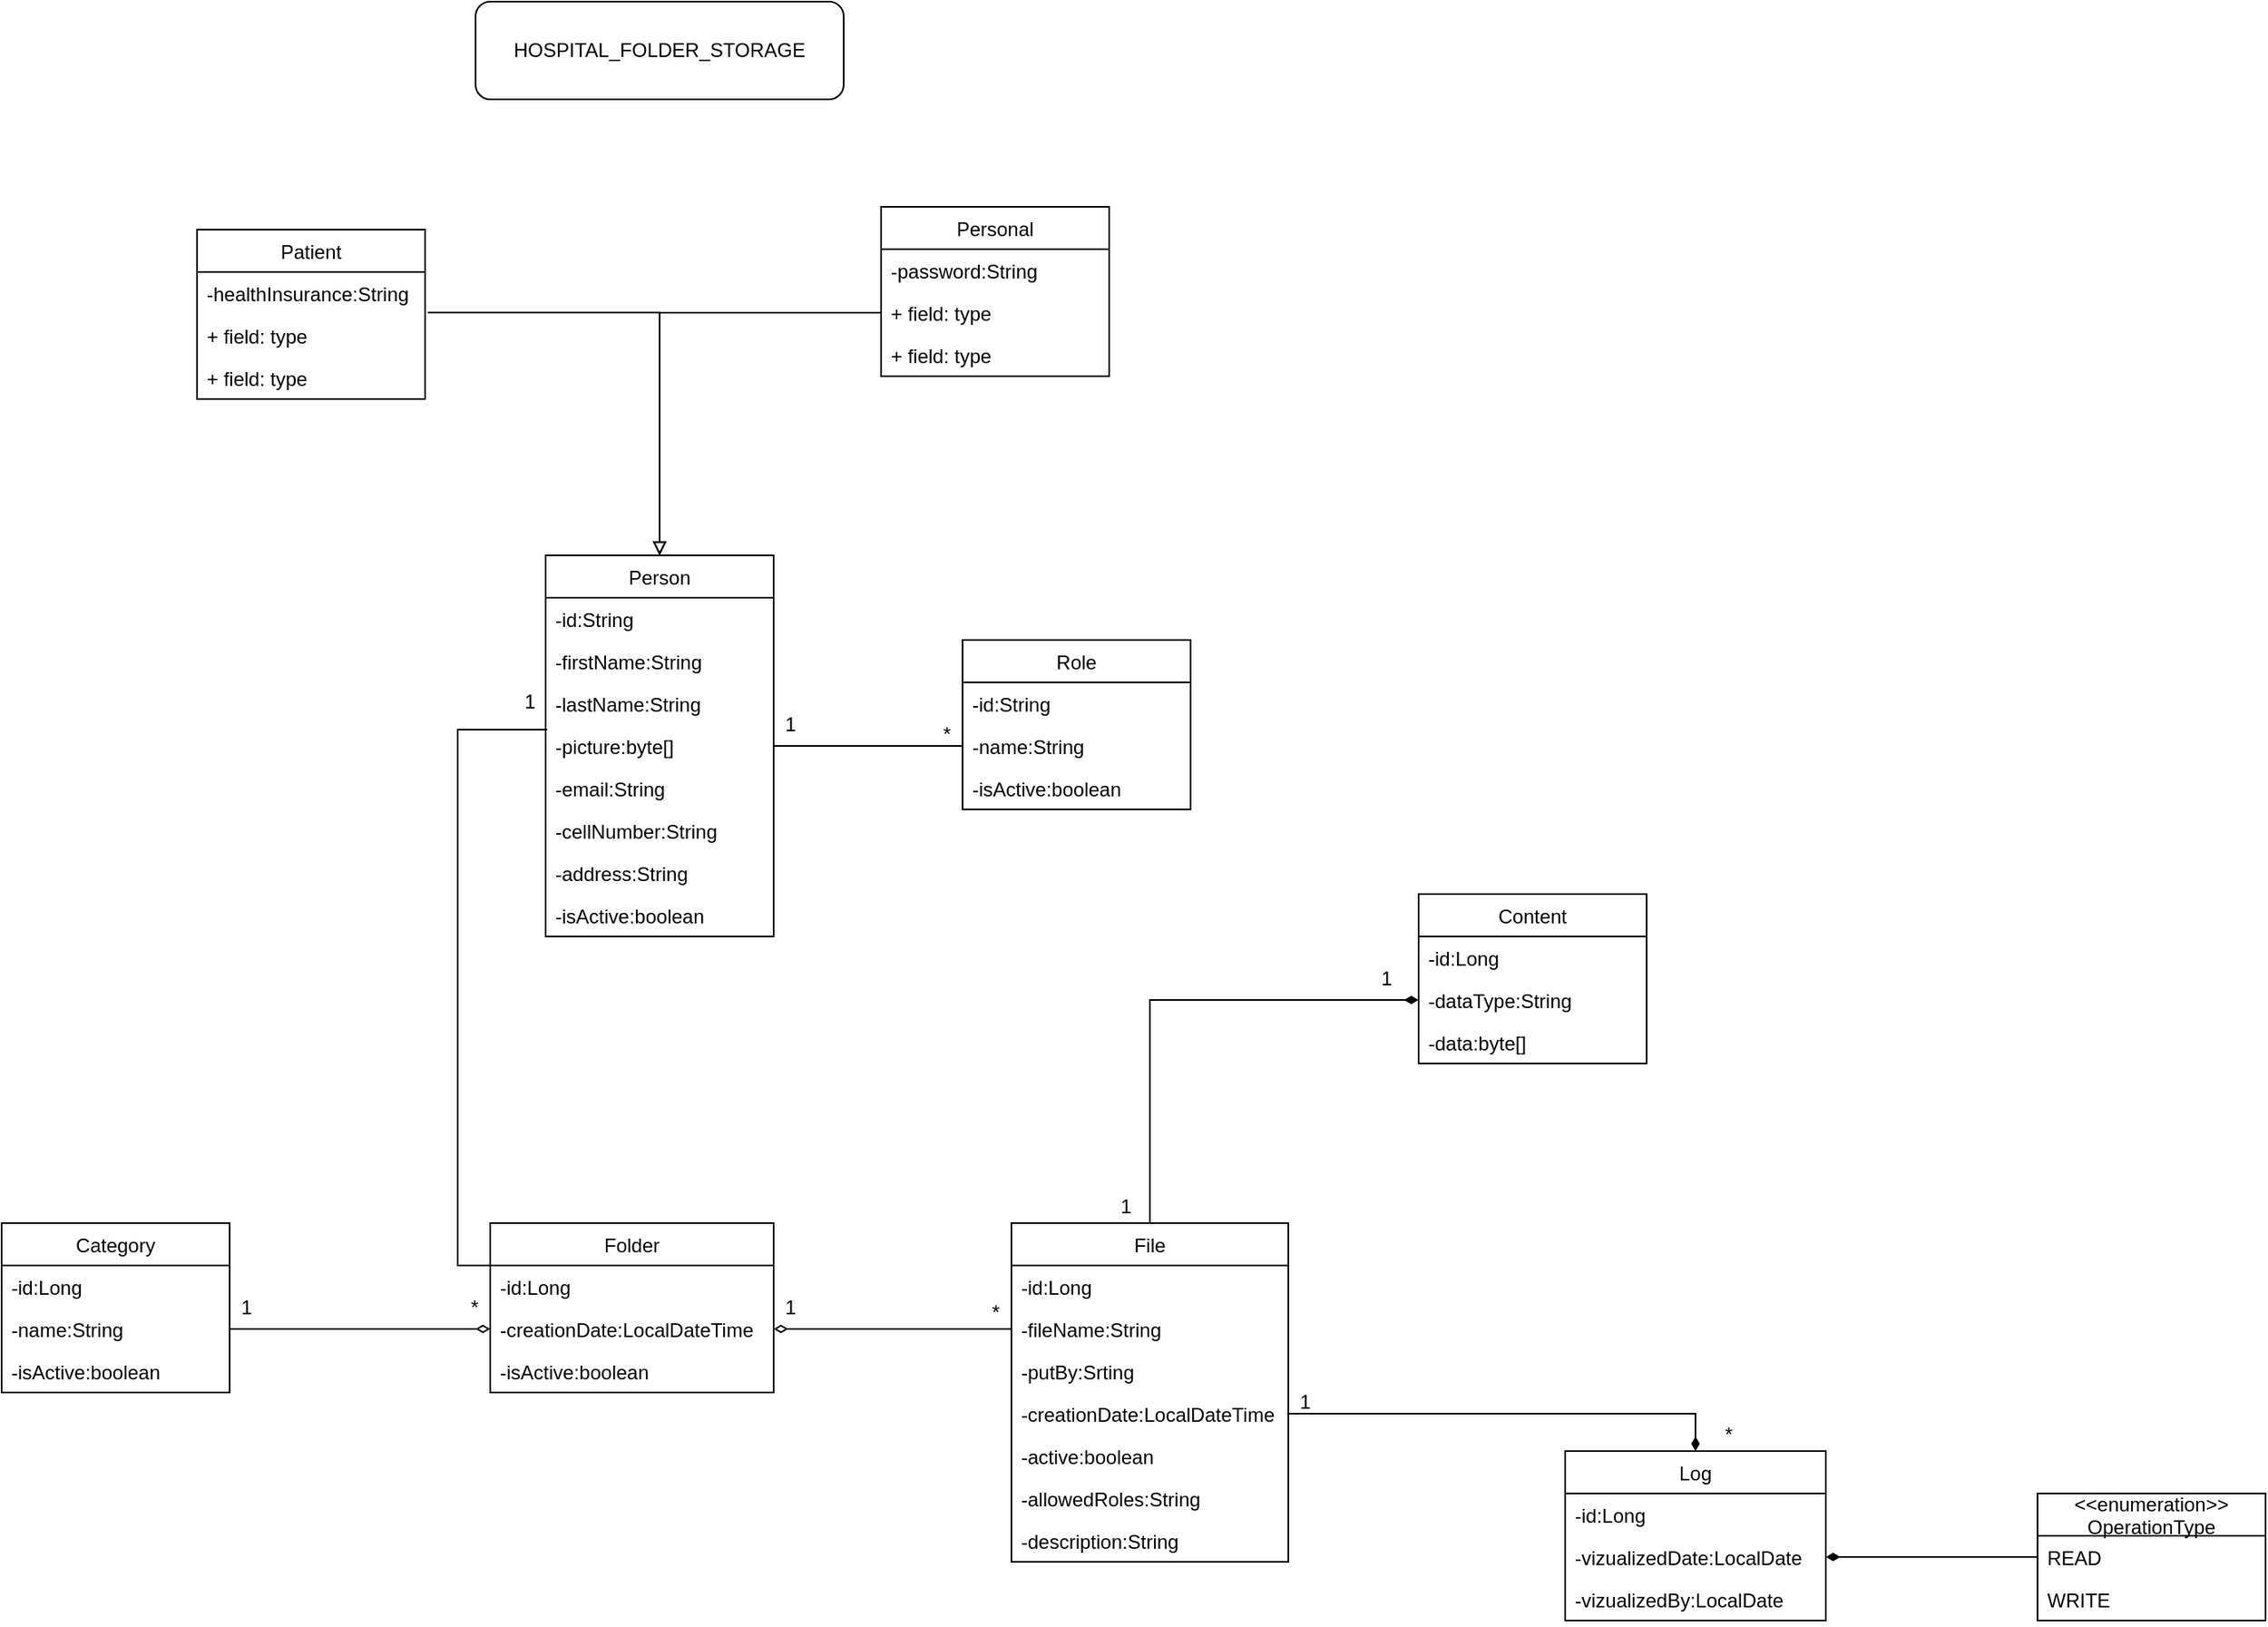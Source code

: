 <mxfile version="15.2.9" type="device"><diagram id="mYhvTBaQMrtO4AwDiD4-" name="Page-1"><mxGraphModel dx="1422" dy="1931" grid="1" gridSize="10" guides="1" tooltips="1" connect="1" arrows="1" fold="1" page="1" pageScale="1" pageWidth="827" pageHeight="1169" math="0" shadow="0"><root><mxCell id="0"/><mxCell id="1" parent="0"/><mxCell id="FoHv42QFHTNi0mdNHc5V-33" style="edgeStyle=orthogonalEdgeStyle;rounded=0;orthogonalLoop=1;jettySize=auto;html=1;exitX=0.5;exitY=0;exitDx=0;exitDy=0;endArrow=none;endFill=0;entryX=1.012;entryY=-0.043;entryDx=0;entryDy=0;entryPerimeter=0;startArrow=block;startFill=0;" parent="1" source="FoHv42QFHTNi0mdNHc5V-1" target="FoHv42QFHTNi0mdNHc5V-26" edge="1"><mxGeometry relative="1" as="geometry"/></mxCell><mxCell id="FoHv42QFHTNi0mdNHc5V-34" style="edgeStyle=orthogonalEdgeStyle;rounded=0;orthogonalLoop=1;jettySize=auto;html=1;exitX=0.5;exitY=0;exitDx=0;exitDy=0;endArrow=none;endFill=0;startArrow=block;startFill=0;" parent="1" source="FoHv42QFHTNi0mdNHc5V-1" target="FoHv42QFHTNi0mdNHc5V-30" edge="1"><mxGeometry relative="1" as="geometry"/></mxCell><mxCell id="FoHv42QFHTNi0mdNHc5V-1" value="Person" style="swimlane;fontStyle=0;childLayout=stackLayout;horizontal=1;startSize=26;fillColor=none;horizontalStack=0;resizeParent=1;resizeParentMax=0;resizeLast=0;collapsible=1;marginBottom=0;" parent="1" vertex="1"><mxGeometry x="344" y="110" width="140" height="234" as="geometry"/></mxCell><mxCell id="N-2YWsaIi4fUGotqFRlG-1" value="-id:String" style="text;strokeColor=none;fillColor=none;align=left;verticalAlign=top;spacingLeft=4;spacingRight=4;overflow=hidden;rotatable=0;points=[[0,0.5],[1,0.5]];portConstraint=eastwest;" parent="FoHv42QFHTNi0mdNHc5V-1" vertex="1"><mxGeometry y="26" width="140" height="26" as="geometry"/></mxCell><mxCell id="FoHv42QFHTNi0mdNHc5V-2" value="-firstName:String" style="text;strokeColor=none;fillColor=none;align=left;verticalAlign=top;spacingLeft=4;spacingRight=4;overflow=hidden;rotatable=0;points=[[0,0.5],[1,0.5]];portConstraint=eastwest;" parent="FoHv42QFHTNi0mdNHc5V-1" vertex="1"><mxGeometry y="52" width="140" height="26" as="geometry"/></mxCell><mxCell id="FoHv42QFHTNi0mdNHc5V-3" value="-lastName:String" style="text;strokeColor=none;fillColor=none;align=left;verticalAlign=top;spacingLeft=4;spacingRight=4;overflow=hidden;rotatable=0;points=[[0,0.5],[1,0.5]];portConstraint=eastwest;" parent="FoHv42QFHTNi0mdNHc5V-1" vertex="1"><mxGeometry y="78" width="140" height="26" as="geometry"/></mxCell><mxCell id="FoHv42QFHTNi0mdNHc5V-47" value="-picture:byte[]" style="text;strokeColor=none;fillColor=none;align=left;verticalAlign=top;spacingLeft=4;spacingRight=4;overflow=hidden;rotatable=0;points=[[0,0.5],[1,0.5]];portConstraint=eastwest;" parent="FoHv42QFHTNi0mdNHc5V-1" vertex="1"><mxGeometry y="104" width="140" height="26" as="geometry"/></mxCell><mxCell id="FoHv42QFHTNi0mdNHc5V-4" value="-email:String" style="text;strokeColor=none;fillColor=none;align=left;verticalAlign=top;spacingLeft=4;spacingRight=4;overflow=hidden;rotatable=0;points=[[0,0.5],[1,0.5]];portConstraint=eastwest;" parent="FoHv42QFHTNi0mdNHc5V-1" vertex="1"><mxGeometry y="130" width="140" height="26" as="geometry"/></mxCell><mxCell id="FoHv42QFHTNi0mdNHc5V-48" value="-cellNumber:String" style="text;strokeColor=none;fillColor=none;align=left;verticalAlign=top;spacingLeft=4;spacingRight=4;overflow=hidden;rotatable=0;points=[[0,0.5],[1,0.5]];portConstraint=eastwest;" parent="FoHv42QFHTNi0mdNHc5V-1" vertex="1"><mxGeometry y="156" width="140" height="26" as="geometry"/></mxCell><mxCell id="FoHv42QFHTNi0mdNHc5V-49" value="-address:String" style="text;strokeColor=none;fillColor=none;align=left;verticalAlign=top;spacingLeft=4;spacingRight=4;overflow=hidden;rotatable=0;points=[[0,0.5],[1,0.5]];portConstraint=eastwest;" parent="FoHv42QFHTNi0mdNHc5V-1" vertex="1"><mxGeometry y="182" width="140" height="26" as="geometry"/></mxCell><mxCell id="ATRMmaOuhMUMuTFutqJZ-7" value="-isActive:boolean" style="text;strokeColor=none;fillColor=none;align=left;verticalAlign=top;spacingLeft=4;spacingRight=4;overflow=hidden;rotatable=0;points=[[0,0.5],[1,0.5]];portConstraint=eastwest;" vertex="1" parent="FoHv42QFHTNi0mdNHc5V-1"><mxGeometry y="208" width="140" height="26" as="geometry"/></mxCell><mxCell id="FoHv42QFHTNi0mdNHc5V-9" style="edgeStyle=orthogonalEdgeStyle;rounded=0;orthogonalLoop=1;jettySize=auto;html=1;exitX=0;exitY=0.25;exitDx=0;exitDy=0;entryX=0.007;entryY=1.115;entryDx=0;entryDy=0;entryPerimeter=0;endArrow=none;endFill=0;" parent="1" source="FoHv42QFHTNi0mdNHc5V-5" target="FoHv42QFHTNi0mdNHc5V-3" edge="1"><mxGeometry relative="1" as="geometry"/></mxCell><mxCell id="FoHv42QFHTNi0mdNHc5V-5" value="Folder" style="swimlane;fontStyle=0;childLayout=stackLayout;horizontal=1;startSize=26;fillColor=none;horizontalStack=0;resizeParent=1;resizeParentMax=0;resizeLast=0;collapsible=1;marginBottom=0;" parent="1" vertex="1"><mxGeometry x="310" y="520" width="174" height="104" as="geometry"/></mxCell><mxCell id="FoHv42QFHTNi0mdNHc5V-6" value="-id:Long" style="text;strokeColor=none;fillColor=none;align=left;verticalAlign=top;spacingLeft=4;spacingRight=4;overflow=hidden;rotatable=0;points=[[0,0.5],[1,0.5]];portConstraint=eastwest;" parent="FoHv42QFHTNi0mdNHc5V-5" vertex="1"><mxGeometry y="26" width="174" height="26" as="geometry"/></mxCell><mxCell id="FoHv42QFHTNi0mdNHc5V-7" value="-creationDate:LocalDateTime" style="text;strokeColor=none;fillColor=none;align=left;verticalAlign=top;spacingLeft=4;spacingRight=4;overflow=hidden;rotatable=0;points=[[0,0.5],[1,0.5]];portConstraint=eastwest;" parent="FoHv42QFHTNi0mdNHc5V-5" vertex="1"><mxGeometry y="52" width="174" height="26" as="geometry"/></mxCell><mxCell id="FoHv42QFHTNi0mdNHc5V-8" value="-isActive:boolean" style="text;strokeColor=none;fillColor=none;align=left;verticalAlign=top;spacingLeft=4;spacingRight=4;overflow=hidden;rotatable=0;points=[[0,0.5],[1,0.5]];portConstraint=eastwest;" parent="FoHv42QFHTNi0mdNHc5V-5" vertex="1"><mxGeometry y="78" width="174" height="26" as="geometry"/></mxCell><mxCell id="FoHv42QFHTNi0mdNHc5V-10" value="Category" style="swimlane;fontStyle=0;childLayout=stackLayout;horizontal=1;startSize=26;fillColor=none;horizontalStack=0;resizeParent=1;resizeParentMax=0;resizeLast=0;collapsible=1;marginBottom=0;" parent="1" vertex="1"><mxGeometry x="10" y="520" width="140" height="104" as="geometry"/></mxCell><mxCell id="FoHv42QFHTNi0mdNHc5V-11" value="-id:Long" style="text;strokeColor=none;fillColor=none;align=left;verticalAlign=top;spacingLeft=4;spacingRight=4;overflow=hidden;rotatable=0;points=[[0,0.5],[1,0.5]];portConstraint=eastwest;" parent="FoHv42QFHTNi0mdNHc5V-10" vertex="1"><mxGeometry y="26" width="140" height="26" as="geometry"/></mxCell><mxCell id="FoHv42QFHTNi0mdNHc5V-12" value="-name:String" style="text;strokeColor=none;fillColor=none;align=left;verticalAlign=top;spacingLeft=4;spacingRight=4;overflow=hidden;rotatable=0;points=[[0,0.5],[1,0.5]];portConstraint=eastwest;" parent="FoHv42QFHTNi0mdNHc5V-10" vertex="1"><mxGeometry y="52" width="140" height="26" as="geometry"/></mxCell><mxCell id="ATRMmaOuhMUMuTFutqJZ-8" value="-isActive:boolean" style="text;strokeColor=none;fillColor=none;align=left;verticalAlign=top;spacingLeft=4;spacingRight=4;overflow=hidden;rotatable=0;points=[[0,0.5],[1,0.5]];portConstraint=eastwest;" vertex="1" parent="FoHv42QFHTNi0mdNHc5V-10"><mxGeometry y="78" width="140" height="26" as="geometry"/></mxCell><mxCell id="FoHv42QFHTNi0mdNHc5V-15" style="edgeStyle=orthogonalEdgeStyle;rounded=0;orthogonalLoop=1;jettySize=auto;html=1;endArrow=none;endFill=0;startArrow=diamondThin;startFill=0;" parent="1" source="FoHv42QFHTNi0mdNHc5V-7" target="FoHv42QFHTNi0mdNHc5V-12" edge="1"><mxGeometry relative="1" as="geometry"/></mxCell><mxCell id="FoHv42QFHTNi0mdNHc5V-16" value="1" style="text;html=1;align=center;verticalAlign=middle;resizable=0;points=[];autosize=1;strokeColor=none;" parent="1" vertex="1"><mxGeometry x="324" y="190" width="20" height="20" as="geometry"/></mxCell><mxCell id="FoHv42QFHTNi0mdNHc5V-18" value="*" style="text;html=1;align=center;verticalAlign=middle;resizable=0;points=[];autosize=1;strokeColor=none;" parent="1" vertex="1"><mxGeometry x="290" y="562" width="20" height="20" as="geometry"/></mxCell><mxCell id="FoHv42QFHTNi0mdNHc5V-19" value="1" style="text;html=1;align=center;verticalAlign=middle;resizable=0;points=[];autosize=1;strokeColor=none;" parent="1" vertex="1"><mxGeometry x="150" y="562" width="20" height="20" as="geometry"/></mxCell><mxCell id="FoHv42QFHTNi0mdNHc5V-24" value="Patient" style="swimlane;fontStyle=0;childLayout=stackLayout;horizontal=1;startSize=26;fillColor=none;horizontalStack=0;resizeParent=1;resizeParentMax=0;resizeLast=0;collapsible=1;marginBottom=0;" parent="1" vertex="1"><mxGeometry x="130" y="-90" width="140" height="104" as="geometry"/></mxCell><mxCell id="FoHv42QFHTNi0mdNHc5V-25" value="-healthInsurance:String" style="text;strokeColor=none;fillColor=none;align=left;verticalAlign=top;spacingLeft=4;spacingRight=4;overflow=hidden;rotatable=0;points=[[0,0.5],[1,0.5]];portConstraint=eastwest;" parent="FoHv42QFHTNi0mdNHc5V-24" vertex="1"><mxGeometry y="26" width="140" height="26" as="geometry"/></mxCell><mxCell id="FoHv42QFHTNi0mdNHc5V-26" value="+ field: type" style="text;strokeColor=none;fillColor=none;align=left;verticalAlign=top;spacingLeft=4;spacingRight=4;overflow=hidden;rotatable=0;points=[[0,0.5],[1,0.5]];portConstraint=eastwest;" parent="FoHv42QFHTNi0mdNHc5V-24" vertex="1"><mxGeometry y="52" width="140" height="26" as="geometry"/></mxCell><mxCell id="FoHv42QFHTNi0mdNHc5V-27" value="+ field: type" style="text;strokeColor=none;fillColor=none;align=left;verticalAlign=top;spacingLeft=4;spacingRight=4;overflow=hidden;rotatable=0;points=[[0,0.5],[1,0.5]];portConstraint=eastwest;" parent="FoHv42QFHTNi0mdNHc5V-24" vertex="1"><mxGeometry y="78" width="140" height="26" as="geometry"/></mxCell><mxCell id="FoHv42QFHTNi0mdNHc5V-28" value="Personal" style="swimlane;fontStyle=0;childLayout=stackLayout;horizontal=1;startSize=26;fillColor=none;horizontalStack=0;resizeParent=1;resizeParentMax=0;resizeLast=0;collapsible=1;marginBottom=0;" parent="1" vertex="1"><mxGeometry x="550" y="-104" width="140" height="104" as="geometry"/></mxCell><mxCell id="FoHv42QFHTNi0mdNHc5V-29" value="-password:String" style="text;strokeColor=none;fillColor=none;align=left;verticalAlign=top;spacingLeft=4;spacingRight=4;overflow=hidden;rotatable=0;points=[[0,0.5],[1,0.5]];portConstraint=eastwest;" parent="FoHv42QFHTNi0mdNHc5V-28" vertex="1"><mxGeometry y="26" width="140" height="26" as="geometry"/></mxCell><mxCell id="FoHv42QFHTNi0mdNHc5V-30" value="+ field: type" style="text;strokeColor=none;fillColor=none;align=left;verticalAlign=top;spacingLeft=4;spacingRight=4;overflow=hidden;rotatable=0;points=[[0,0.5],[1,0.5]];portConstraint=eastwest;" parent="FoHv42QFHTNi0mdNHc5V-28" vertex="1"><mxGeometry y="52" width="140" height="26" as="geometry"/></mxCell><mxCell id="FoHv42QFHTNi0mdNHc5V-31" value="+ field: type" style="text;strokeColor=none;fillColor=none;align=left;verticalAlign=top;spacingLeft=4;spacingRight=4;overflow=hidden;rotatable=0;points=[[0,0.5],[1,0.5]];portConstraint=eastwest;" parent="FoHv42QFHTNi0mdNHc5V-28" vertex="1"><mxGeometry y="78" width="140" height="26" as="geometry"/></mxCell><mxCell id="FoHv42QFHTNi0mdNHc5V-35" value="HOSPITAL_FOLDER_STORAGE" style="rounded=1;whiteSpace=wrap;html=1;" parent="1" vertex="1"><mxGeometry x="301" y="-230" width="226" height="60" as="geometry"/></mxCell><mxCell id="N-2YWsaIi4fUGotqFRlG-17" style="edgeStyle=orthogonalEdgeStyle;rounded=0;orthogonalLoop=1;jettySize=auto;html=1;entryX=0;entryY=0.5;entryDx=0;entryDy=0;endArrow=diamondThin;endFill=1;" parent="1" source="FoHv42QFHTNi0mdNHc5V-36" target="N-2YWsaIi4fUGotqFRlG-15" edge="1"><mxGeometry relative="1" as="geometry"/></mxCell><mxCell id="FoHv42QFHTNi0mdNHc5V-36" value="File" style="swimlane;fontStyle=0;childLayout=stackLayout;horizontal=1;startSize=26;fillColor=none;horizontalStack=0;resizeParent=1;resizeParentMax=0;resizeLast=0;collapsible=1;marginBottom=0;" parent="1" vertex="1"><mxGeometry x="630" y="520" width="170" height="208" as="geometry"/></mxCell><mxCell id="FoHv42QFHTNi0mdNHc5V-37" value="-id:Long" style="text;strokeColor=none;fillColor=none;align=left;verticalAlign=top;spacingLeft=4;spacingRight=4;overflow=hidden;rotatable=0;points=[[0,0.5],[1,0.5]];portConstraint=eastwest;" parent="FoHv42QFHTNi0mdNHc5V-36" vertex="1"><mxGeometry y="26" width="170" height="26" as="geometry"/></mxCell><mxCell id="FoHv42QFHTNi0mdNHc5V-38" value="-fileName:String" style="text;strokeColor=none;fillColor=none;align=left;verticalAlign=top;spacingLeft=4;spacingRight=4;overflow=hidden;rotatable=0;points=[[0,0.5],[1,0.5]];portConstraint=eastwest;" parent="FoHv42QFHTNi0mdNHc5V-36" vertex="1"><mxGeometry y="52" width="170" height="26" as="geometry"/></mxCell><mxCell id="FoHv42QFHTNi0mdNHc5V-39" value="-putBy:Srting" style="text;strokeColor=none;fillColor=none;align=left;verticalAlign=top;spacingLeft=4;spacingRight=4;overflow=hidden;rotatable=0;points=[[0,0.5],[1,0.5]];portConstraint=eastwest;" parent="FoHv42QFHTNi0mdNHc5V-36" vertex="1"><mxGeometry y="78" width="170" height="26" as="geometry"/></mxCell><mxCell id="FoHv42QFHTNi0mdNHc5V-52" value="-creationDate:LocalDateTime" style="text;strokeColor=none;fillColor=none;align=left;verticalAlign=top;spacingLeft=4;spacingRight=4;overflow=hidden;rotatable=0;points=[[0,0.5],[1,0.5]];portConstraint=eastwest;" parent="FoHv42QFHTNi0mdNHc5V-36" vertex="1"><mxGeometry y="104" width="170" height="26" as="geometry"/></mxCell><mxCell id="FoHv42QFHTNi0mdNHc5V-43" value="-active:boolean" style="text;strokeColor=none;fillColor=none;align=left;verticalAlign=top;spacingLeft=4;spacingRight=4;overflow=hidden;rotatable=0;points=[[0,0.5],[1,0.5]];portConstraint=eastwest;" parent="FoHv42QFHTNi0mdNHc5V-36" vertex="1"><mxGeometry y="130" width="170" height="26" as="geometry"/></mxCell><mxCell id="ATRMmaOuhMUMuTFutqJZ-1" value="-allowedRoles:String" style="text;strokeColor=none;fillColor=none;align=left;verticalAlign=top;spacingLeft=4;spacingRight=4;overflow=hidden;rotatable=0;points=[[0,0.5],[1,0.5]];portConstraint=eastwest;" vertex="1" parent="FoHv42QFHTNi0mdNHc5V-36"><mxGeometry y="156" width="170" height="26" as="geometry"/></mxCell><mxCell id="ATRMmaOuhMUMuTFutqJZ-12" value="-description:String" style="text;strokeColor=none;fillColor=none;align=left;verticalAlign=top;spacingLeft=4;spacingRight=4;overflow=hidden;rotatable=0;points=[[0,0.5],[1,0.5]];portConstraint=eastwest;" vertex="1" parent="FoHv42QFHTNi0mdNHc5V-36"><mxGeometry y="182" width="170" height="26" as="geometry"/></mxCell><mxCell id="FoHv42QFHTNi0mdNHc5V-40" style="edgeStyle=orthogonalEdgeStyle;rounded=0;orthogonalLoop=1;jettySize=auto;html=1;startArrow=diamondThin;startFill=0;endArrow=none;endFill=0;" parent="1" source="FoHv42QFHTNi0mdNHc5V-7" target="FoHv42QFHTNi0mdNHc5V-38" edge="1"><mxGeometry relative="1" as="geometry"/></mxCell><mxCell id="FoHv42QFHTNi0mdNHc5V-41" value="1" style="text;html=1;align=center;verticalAlign=middle;resizable=0;points=[];autosize=1;strokeColor=none;" parent="1" vertex="1"><mxGeometry x="484" y="562" width="20" height="20" as="geometry"/></mxCell><mxCell id="FoHv42QFHTNi0mdNHc5V-42" value="*" style="text;html=1;align=center;verticalAlign=middle;resizable=0;points=[];autosize=1;strokeColor=none;" parent="1" vertex="1"><mxGeometry x="610" y="565" width="20" height="20" as="geometry"/></mxCell><mxCell id="N-2YWsaIi4fUGotqFRlG-6" value="Log" style="swimlane;fontStyle=0;childLayout=stackLayout;horizontal=1;startSize=26;fillColor=none;horizontalStack=0;resizeParent=1;resizeParentMax=0;resizeLast=0;collapsible=1;marginBottom=0;" parent="1" vertex="1"><mxGeometry x="970" y="660" width="160" height="104" as="geometry"/></mxCell><mxCell id="N-2YWsaIi4fUGotqFRlG-7" value="-id:Long" style="text;strokeColor=none;fillColor=none;align=left;verticalAlign=top;spacingLeft=4;spacingRight=4;overflow=hidden;rotatable=0;points=[[0,0.5],[1,0.5]];portConstraint=eastwest;" parent="N-2YWsaIi4fUGotqFRlG-6" vertex="1"><mxGeometry y="26" width="160" height="26" as="geometry"/></mxCell><mxCell id="N-2YWsaIi4fUGotqFRlG-8" value="-vizualizedDate:LocalDate" style="text;strokeColor=none;fillColor=none;align=left;verticalAlign=top;spacingLeft=4;spacingRight=4;overflow=hidden;rotatable=0;points=[[0,0.5],[1,0.5]];portConstraint=eastwest;" parent="N-2YWsaIi4fUGotqFRlG-6" vertex="1"><mxGeometry y="52" width="160" height="26" as="geometry"/></mxCell><mxCell id="N-2YWsaIi4fUGotqFRlG-9" value="-vizualizedBy:LocalDate" style="text;strokeColor=none;fillColor=none;align=left;verticalAlign=top;spacingLeft=4;spacingRight=4;overflow=hidden;rotatable=0;points=[[0,0.5],[1,0.5]];portConstraint=eastwest;" parent="N-2YWsaIi4fUGotqFRlG-6" vertex="1"><mxGeometry y="78" width="160" height="26" as="geometry"/></mxCell><mxCell id="N-2YWsaIi4fUGotqFRlG-10" style="edgeStyle=orthogonalEdgeStyle;rounded=0;orthogonalLoop=1;jettySize=auto;html=1;entryX=0.5;entryY=0;entryDx=0;entryDy=0;endArrow=diamondThin;endFill=1;exitX=1;exitY=0.5;exitDx=0;exitDy=0;" parent="1" source="FoHv42QFHTNi0mdNHc5V-52" target="N-2YWsaIi4fUGotqFRlG-6" edge="1"><mxGeometry relative="1" as="geometry"><mxPoint x="620" y="660" as="sourcePoint"/></mxGeometry></mxCell><mxCell id="N-2YWsaIi4fUGotqFRlG-11" value="1" style="text;html=1;align=center;verticalAlign=middle;resizable=0;points=[];autosize=1;strokeColor=none;" parent="1" vertex="1"><mxGeometry x="800" y="620" width="20" height="20" as="geometry"/></mxCell><mxCell id="N-2YWsaIi4fUGotqFRlG-12" value="*" style="text;html=1;align=center;verticalAlign=middle;resizable=0;points=[];autosize=1;strokeColor=none;" parent="1" vertex="1"><mxGeometry x="1060" y="640" width="20" height="20" as="geometry"/></mxCell><mxCell id="N-2YWsaIi4fUGotqFRlG-13" value="Content" style="swimlane;fontStyle=0;childLayout=stackLayout;horizontal=1;startSize=26;fillColor=none;horizontalStack=0;resizeParent=1;resizeParentMax=0;resizeLast=0;collapsible=1;marginBottom=0;" parent="1" vertex="1"><mxGeometry x="880" y="318" width="140" height="104" as="geometry"/></mxCell><mxCell id="N-2YWsaIi4fUGotqFRlG-14" value="-id:Long" style="text;strokeColor=none;fillColor=none;align=left;verticalAlign=top;spacingLeft=4;spacingRight=4;overflow=hidden;rotatable=0;points=[[0,0.5],[1,0.5]];portConstraint=eastwest;" parent="N-2YWsaIi4fUGotqFRlG-13" vertex="1"><mxGeometry y="26" width="140" height="26" as="geometry"/></mxCell><mxCell id="N-2YWsaIi4fUGotqFRlG-15" value="-dataType:String" style="text;strokeColor=none;fillColor=none;align=left;verticalAlign=top;spacingLeft=4;spacingRight=4;overflow=hidden;rotatable=0;points=[[0,0.5],[1,0.5]];portConstraint=eastwest;" parent="N-2YWsaIi4fUGotqFRlG-13" vertex="1"><mxGeometry y="52" width="140" height="26" as="geometry"/></mxCell><mxCell id="N-2YWsaIi4fUGotqFRlG-16" value="-data:byte[]" style="text;strokeColor=none;fillColor=none;align=left;verticalAlign=top;spacingLeft=4;spacingRight=4;overflow=hidden;rotatable=0;points=[[0,0.5],[1,0.5]];portConstraint=eastwest;" parent="N-2YWsaIi4fUGotqFRlG-13" vertex="1"><mxGeometry y="78" width="140" height="26" as="geometry"/></mxCell><mxCell id="N-2YWsaIi4fUGotqFRlG-19" value="1" style="text;html=1;align=center;verticalAlign=middle;resizable=0;points=[];autosize=1;strokeColor=none;" parent="1" vertex="1"><mxGeometry x="690" y="500" width="20" height="20" as="geometry"/></mxCell><mxCell id="N-2YWsaIi4fUGotqFRlG-20" value="1" style="text;html=1;align=center;verticalAlign=middle;resizable=0;points=[];autosize=1;strokeColor=none;" parent="1" vertex="1"><mxGeometry x="850" y="360" width="20" height="20" as="geometry"/></mxCell><mxCell id="ATRMmaOuhMUMuTFutqJZ-2" value="Role" style="swimlane;fontStyle=0;childLayout=stackLayout;horizontal=1;startSize=26;fillColor=none;horizontalStack=0;resizeParent=1;resizeParentMax=0;resizeLast=0;collapsible=1;marginBottom=0;" vertex="1" parent="1"><mxGeometry x="600" y="162" width="140" height="104" as="geometry"/></mxCell><mxCell id="ATRMmaOuhMUMuTFutqJZ-3" value="-id:String" style="text;strokeColor=none;fillColor=none;align=left;verticalAlign=top;spacingLeft=4;spacingRight=4;overflow=hidden;rotatable=0;points=[[0,0.5],[1,0.5]];portConstraint=eastwest;" vertex="1" parent="ATRMmaOuhMUMuTFutqJZ-2"><mxGeometry y="26" width="140" height="26" as="geometry"/></mxCell><mxCell id="ATRMmaOuhMUMuTFutqJZ-4" value="-name:String" style="text;strokeColor=none;fillColor=none;align=left;verticalAlign=top;spacingLeft=4;spacingRight=4;overflow=hidden;rotatable=0;points=[[0,0.5],[1,0.5]];portConstraint=eastwest;" vertex="1" parent="ATRMmaOuhMUMuTFutqJZ-2"><mxGeometry y="52" width="140" height="26" as="geometry"/></mxCell><mxCell id="ATRMmaOuhMUMuTFutqJZ-5" value="-isActive:boolean" style="text;strokeColor=none;fillColor=none;align=left;verticalAlign=top;spacingLeft=4;spacingRight=4;overflow=hidden;rotatable=0;points=[[0,0.5],[1,0.5]];portConstraint=eastwest;" vertex="1" parent="ATRMmaOuhMUMuTFutqJZ-2"><mxGeometry y="78" width="140" height="26" as="geometry"/></mxCell><mxCell id="ATRMmaOuhMUMuTFutqJZ-6" style="edgeStyle=orthogonalEdgeStyle;rounded=0;orthogonalLoop=1;jettySize=auto;html=1;exitX=1;exitY=0.5;exitDx=0;exitDy=0;entryX=0;entryY=0.5;entryDx=0;entryDy=0;endArrow=none;endFill=0;" edge="1" parent="1" source="FoHv42QFHTNi0mdNHc5V-47" target="ATRMmaOuhMUMuTFutqJZ-4"><mxGeometry relative="1" as="geometry"/></mxCell><mxCell id="ATRMmaOuhMUMuTFutqJZ-10" value="1" style="text;html=1;align=center;verticalAlign=middle;resizable=0;points=[];autosize=1;strokeColor=none;" vertex="1" parent="1"><mxGeometry x="484" y="204" width="20" height="20" as="geometry"/></mxCell><mxCell id="ATRMmaOuhMUMuTFutqJZ-11" value="*" style="text;html=1;align=center;verticalAlign=middle;resizable=0;points=[];autosize=1;strokeColor=none;" vertex="1" parent="1"><mxGeometry x="580" y="210" width="20" height="20" as="geometry"/></mxCell><mxCell id="ATRMmaOuhMUMuTFutqJZ-17" style="edgeStyle=orthogonalEdgeStyle;rounded=0;orthogonalLoop=1;jettySize=auto;html=1;endArrow=diamondThin;endFill=1;startArrow=none;startFill=0;" edge="1" parent="1" source="ATRMmaOuhMUMuTFutqJZ-13" target="N-2YWsaIi4fUGotqFRlG-8"><mxGeometry relative="1" as="geometry"/></mxCell><mxCell id="ATRMmaOuhMUMuTFutqJZ-13" value="&lt;&lt;enumeration&gt;&gt;&#10;OperationType" style="swimlane;fontStyle=0;childLayout=stackLayout;horizontal=1;startSize=26;fillColor=none;horizontalStack=0;resizeParent=1;resizeParentMax=0;resizeLast=0;collapsible=1;marginBottom=0;" vertex="1" parent="1"><mxGeometry x="1260" y="686" width="140" height="78" as="geometry"/></mxCell><mxCell id="ATRMmaOuhMUMuTFutqJZ-14" value="READ" style="text;strokeColor=none;fillColor=none;align=left;verticalAlign=top;spacingLeft=4;spacingRight=4;overflow=hidden;rotatable=0;points=[[0,0.5],[1,0.5]];portConstraint=eastwest;" vertex="1" parent="ATRMmaOuhMUMuTFutqJZ-13"><mxGeometry y="26" width="140" height="26" as="geometry"/></mxCell><mxCell id="ATRMmaOuhMUMuTFutqJZ-15" value="WRITE" style="text;strokeColor=none;fillColor=none;align=left;verticalAlign=top;spacingLeft=4;spacingRight=4;overflow=hidden;rotatable=0;points=[[0,0.5],[1,0.5]];portConstraint=eastwest;" vertex="1" parent="ATRMmaOuhMUMuTFutqJZ-13"><mxGeometry y="52" width="140" height="26" as="geometry"/></mxCell></root></mxGraphModel></diagram></mxfile>
